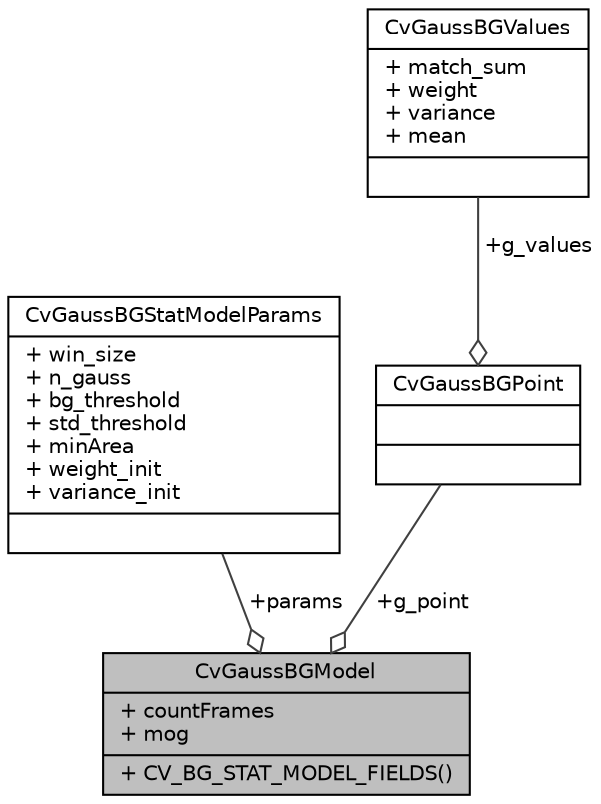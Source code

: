 digraph "CvGaussBGModel"
{
 // LATEX_PDF_SIZE
  edge [fontname="Helvetica",fontsize="10",labelfontname="Helvetica",labelfontsize="10"];
  node [fontname="Helvetica",fontsize="10",shape=record];
  Node1 [label="{CvGaussBGModel\n|+ countFrames\l+ mog\l|+ CV_BG_STAT_MODEL_FIELDS()\l}",height=0.2,width=0.4,color="black", fillcolor="grey75", style="filled", fontcolor="black",tooltip=" "];
  Node2 -> Node1 [color="grey25",fontsize="10",style="solid",label=" +params" ,arrowhead="odiamond",fontname="Helvetica"];
  Node2 [label="{CvGaussBGStatModelParams\n|+ win_size\l+ n_gauss\l+ bg_threshold\l+ std_threshold\l+ minArea\l+ weight_init\l+ variance_init\l|}",height=0.2,width=0.4,color="black", fillcolor="white", style="filled",URL="$struct_cv_gauss_b_g_stat_model_params.html",tooltip=" "];
  Node3 -> Node1 [color="grey25",fontsize="10",style="solid",label=" +g_point" ,arrowhead="odiamond",fontname="Helvetica"];
  Node3 [label="{CvGaussBGPoint\n||}",height=0.2,width=0.4,color="black", fillcolor="white", style="filled",URL="$struct_cv_gauss_b_g_point.html",tooltip=" "];
  Node4 -> Node3 [color="grey25",fontsize="10",style="solid",label=" +g_values" ,arrowhead="odiamond",fontname="Helvetica"];
  Node4 [label="{CvGaussBGValues\n|+ match_sum\l+ weight\l+ variance\l+ mean\l|}",height=0.2,width=0.4,color="black", fillcolor="white", style="filled",URL="$struct_cv_gauss_b_g_values.html",tooltip=" "];
}
